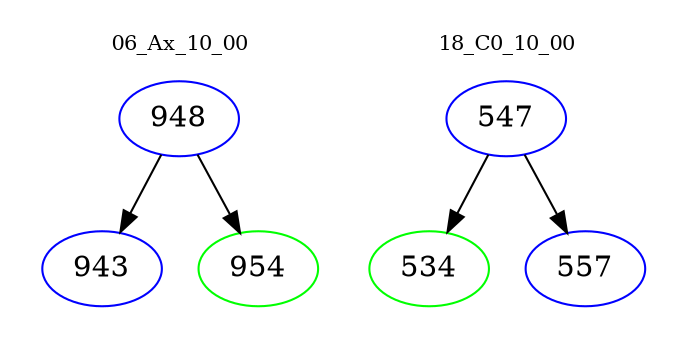 digraph{
subgraph cluster_0 {
color = white
label = "06_Ax_10_00";
fontsize=10;
T0_948 [label="948", color="blue"]
T0_948 -> T0_943 [color="black"]
T0_943 [label="943", color="blue"]
T0_948 -> T0_954 [color="black"]
T0_954 [label="954", color="green"]
}
subgraph cluster_1 {
color = white
label = "18_C0_10_00";
fontsize=10;
T1_547 [label="547", color="blue"]
T1_547 -> T1_534 [color="black"]
T1_534 [label="534", color="green"]
T1_547 -> T1_557 [color="black"]
T1_557 [label="557", color="blue"]
}
}
